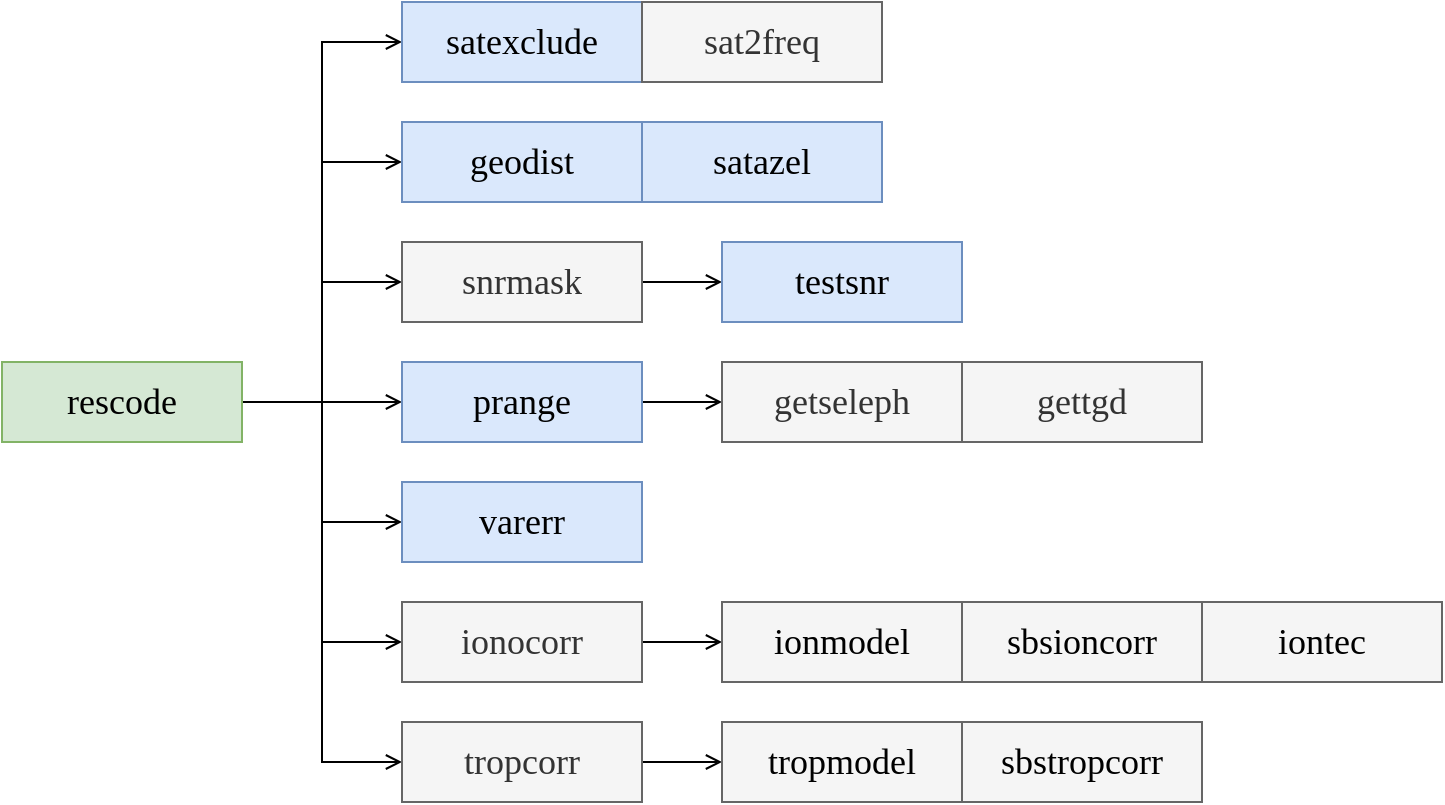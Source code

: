 <mxfile version="24.7.5">
  <diagram name="页-1" id="Page-1">
    <mxGraphModel dx="1050" dy="717" grid="1" gridSize="10" guides="1" tooltips="1" connect="1" arrows="1" fold="1" page="1" pageScale="1" pageWidth="827" pageHeight="1169" math="0" shadow="0">
      <root>
        <mxCell id="0" />
        <mxCell id="1" parent="0" />
        <mxCell id="drlmMoSwprQZvzVxRZc4-89" style="edgeStyle=orthogonalEdgeStyle;rounded=0;orthogonalLoop=1;jettySize=auto;html=1;exitX=1;exitY=0.5;exitDx=0;exitDy=0;entryX=0;entryY=0.5;entryDx=0;entryDy=0;endArrow=open;endFill=0;" edge="1" parent="1" source="drlmMoSwprQZvzVxRZc4-78" target="drlmMoSwprQZvzVxRZc4-79">
          <mxGeometry relative="1" as="geometry" />
        </mxCell>
        <mxCell id="drlmMoSwprQZvzVxRZc4-90" style="edgeStyle=orthogonalEdgeStyle;rounded=0;orthogonalLoop=1;jettySize=auto;html=1;exitX=1;exitY=0.5;exitDx=0;exitDy=0;entryX=0;entryY=0.5;entryDx=0;entryDy=0;endArrow=open;endFill=0;" edge="1" parent="1" source="drlmMoSwprQZvzVxRZc4-78" target="drlmMoSwprQZvzVxRZc4-80">
          <mxGeometry relative="1" as="geometry" />
        </mxCell>
        <mxCell id="drlmMoSwprQZvzVxRZc4-91" style="edgeStyle=orthogonalEdgeStyle;rounded=0;orthogonalLoop=1;jettySize=auto;html=1;exitX=1;exitY=0.5;exitDx=0;exitDy=0;entryX=0;entryY=0.5;entryDx=0;entryDy=0;endArrow=open;endFill=0;" edge="1" parent="1" source="drlmMoSwprQZvzVxRZc4-78" target="drlmMoSwprQZvzVxRZc4-82">
          <mxGeometry relative="1" as="geometry" />
        </mxCell>
        <mxCell id="drlmMoSwprQZvzVxRZc4-92" style="edgeStyle=orthogonalEdgeStyle;rounded=0;orthogonalLoop=1;jettySize=auto;html=1;exitX=1;exitY=0.5;exitDx=0;exitDy=0;entryX=0;entryY=0.5;entryDx=0;entryDy=0;endArrow=open;endFill=0;" edge="1" parent="1" source="drlmMoSwprQZvzVxRZc4-78" target="drlmMoSwprQZvzVxRZc4-86">
          <mxGeometry relative="1" as="geometry" />
        </mxCell>
        <mxCell id="drlmMoSwprQZvzVxRZc4-93" style="edgeStyle=orthogonalEdgeStyle;rounded=0;orthogonalLoop=1;jettySize=auto;html=1;exitX=1;exitY=0.5;exitDx=0;exitDy=0;entryX=0;entryY=0.5;entryDx=0;entryDy=0;endArrow=open;endFill=0;" edge="1" parent="1" source="drlmMoSwprQZvzVxRZc4-78" target="drlmMoSwprQZvzVxRZc4-87">
          <mxGeometry relative="1" as="geometry" />
        </mxCell>
        <mxCell id="drlmMoSwprQZvzVxRZc4-94" style="edgeStyle=orthogonalEdgeStyle;rounded=0;orthogonalLoop=1;jettySize=auto;html=1;exitX=1;exitY=0.5;exitDx=0;exitDy=0;entryX=0;entryY=0.5;entryDx=0;entryDy=0;endArrow=open;endFill=0;" edge="1" parent="1" source="drlmMoSwprQZvzVxRZc4-78" target="drlmMoSwprQZvzVxRZc4-84">
          <mxGeometry relative="1" as="geometry" />
        </mxCell>
        <mxCell id="drlmMoSwprQZvzVxRZc4-95" style="edgeStyle=orthogonalEdgeStyle;rounded=0;orthogonalLoop=1;jettySize=auto;html=1;exitX=1;exitY=0.5;exitDx=0;exitDy=0;entryX=0;entryY=0.5;entryDx=0;entryDy=0;endArrow=open;endFill=0;" edge="1" parent="1" source="drlmMoSwprQZvzVxRZc4-78" target="drlmMoSwprQZvzVxRZc4-88">
          <mxGeometry relative="1" as="geometry" />
        </mxCell>
        <mxCell id="drlmMoSwprQZvzVxRZc4-78" value="&lt;font face=&quot;Lucida Console&quot; style=&quot;font-size: 18px;&quot;&gt;rescode&lt;/font&gt;" style="rounded=0;whiteSpace=wrap;html=1;fillColor=#d5e8d4;strokeColor=#82b366;" vertex="1" parent="1">
          <mxGeometry x="80" y="739" width="120" height="40" as="geometry" />
        </mxCell>
        <mxCell id="drlmMoSwprQZvzVxRZc4-79" value="&lt;span style=&quot;font-family: &amp;quot;Lucida Console&amp;quot;;&quot;&gt;&lt;font style=&quot;font-size: 18px;&quot;&gt;satexclude&lt;/font&gt;&lt;/span&gt;" style="rounded=0;whiteSpace=wrap;html=1;fillColor=#dae8fc;strokeColor=#6c8ebf;" vertex="1" parent="1">
          <mxGeometry x="280" y="559" width="120" height="40" as="geometry" />
        </mxCell>
        <mxCell id="drlmMoSwprQZvzVxRZc4-80" value="&lt;span style=&quot;font-family: &amp;quot;Lucida Console&amp;quot;;&quot;&gt;&lt;font style=&quot;font-size: 18px;&quot;&gt;geodist&lt;/font&gt;&lt;/span&gt;" style="rounded=0;whiteSpace=wrap;html=1;fillColor=#dae8fc;strokeColor=#6c8ebf;" vertex="1" parent="1">
          <mxGeometry x="280" y="619" width="120" height="40" as="geometry" />
        </mxCell>
        <mxCell id="drlmMoSwprQZvzVxRZc4-81" value="&lt;span style=&quot;font-family: &amp;quot;Lucida Console&amp;quot;;&quot;&gt;&lt;font style=&quot;font-size: 18px;&quot;&gt;satazel&lt;/font&gt;&lt;/span&gt;" style="rounded=0;whiteSpace=wrap;html=1;fillColor=#dae8fc;strokeColor=#6c8ebf;" vertex="1" parent="1">
          <mxGeometry x="400" y="619" width="120" height="40" as="geometry" />
        </mxCell>
        <mxCell id="drlmMoSwprQZvzVxRZc4-96" style="edgeStyle=orthogonalEdgeStyle;rounded=0;orthogonalLoop=1;jettySize=auto;html=1;exitX=1;exitY=0.5;exitDx=0;exitDy=0;entryX=0;entryY=0.5;entryDx=0;entryDy=0;endArrow=open;endFill=0;" edge="1" parent="1" source="drlmMoSwprQZvzVxRZc4-82" target="drlmMoSwprQZvzVxRZc4-83">
          <mxGeometry relative="1" as="geometry" />
        </mxCell>
        <mxCell id="drlmMoSwprQZvzVxRZc4-82" value="&lt;span style=&quot;font-family: &amp;quot;Lucida Console&amp;quot;;&quot;&gt;&lt;font style=&quot;font-size: 18px;&quot;&gt;snrmask&lt;/font&gt;&lt;/span&gt;" style="rounded=0;whiteSpace=wrap;html=1;fillColor=#f5f5f5;strokeColor=#666666;fontColor=#333333;" vertex="1" parent="1">
          <mxGeometry x="280" y="679" width="120" height="40" as="geometry" />
        </mxCell>
        <mxCell id="drlmMoSwprQZvzVxRZc4-83" value="&lt;span style=&quot;font-family: &amp;quot;Lucida Console&amp;quot;; font-size: 18px;&quot;&gt;&lt;font style=&quot;font-size: 18px;&quot;&gt;testsnr&lt;/font&gt;&lt;/span&gt;" style="rounded=0;whiteSpace=wrap;html=1;fillColor=#dae8fc;strokeColor=#6c8ebf;fontSize=18;" vertex="1" parent="1">
          <mxGeometry x="440" y="679" width="120" height="40" as="geometry" />
        </mxCell>
        <mxCell id="drlmMoSwprQZvzVxRZc4-105" style="edgeStyle=orthogonalEdgeStyle;rounded=0;orthogonalLoop=1;jettySize=auto;html=1;exitX=1;exitY=0.5;exitDx=0;exitDy=0;entryX=0;entryY=0.5;entryDx=0;entryDy=0;endArrow=open;endFill=0;" edge="1" parent="1" source="drlmMoSwprQZvzVxRZc4-84" target="drlmMoSwprQZvzVxRZc4-99">
          <mxGeometry relative="1" as="geometry" />
        </mxCell>
        <mxCell id="drlmMoSwprQZvzVxRZc4-84" value="&lt;span style=&quot;font-family: &amp;quot;Lucida Console&amp;quot;;&quot;&gt;&lt;font style=&quot;font-size: 18px;&quot;&gt;ionocorr&lt;/font&gt;&lt;/span&gt;" style="rounded=0;whiteSpace=wrap;html=1;fillColor=#f5f5f5;strokeColor=#666666;fontColor=#333333;" vertex="1" parent="1">
          <mxGeometry x="280" y="859" width="120" height="40" as="geometry" />
        </mxCell>
        <mxCell id="drlmMoSwprQZvzVxRZc4-85" value="&lt;font style=&quot;font-size: 18px;&quot; face=&quot;Lucida Console&quot;&gt;sat2freq&lt;/font&gt;" style="rounded=0;whiteSpace=wrap;html=1;fillColor=#f5f5f5;strokeColor=#666666;fontColor=#333333;" vertex="1" parent="1">
          <mxGeometry x="400" y="559" width="120" height="40" as="geometry" />
        </mxCell>
        <mxCell id="drlmMoSwprQZvzVxRZc4-104" style="edgeStyle=orthogonalEdgeStyle;rounded=0;orthogonalLoop=1;jettySize=auto;html=1;exitX=1;exitY=0.5;exitDx=0;exitDy=0;entryX=0;entryY=0.5;entryDx=0;entryDy=0;endArrow=open;endFill=0;" edge="1" parent="1" source="drlmMoSwprQZvzVxRZc4-86" target="drlmMoSwprQZvzVxRZc4-97">
          <mxGeometry relative="1" as="geometry" />
        </mxCell>
        <mxCell id="drlmMoSwprQZvzVxRZc4-86" value="&lt;span style=&quot;font-family: &amp;quot;Lucida Console&amp;quot;;&quot;&gt;&lt;font style=&quot;font-size: 18px;&quot;&gt;prange&lt;/font&gt;&lt;/span&gt;" style="rounded=0;whiteSpace=wrap;html=1;fillColor=#dae8fc;strokeColor=#6c8ebf;" vertex="1" parent="1">
          <mxGeometry x="280" y="739" width="120" height="40" as="geometry" />
        </mxCell>
        <mxCell id="drlmMoSwprQZvzVxRZc4-87" value="&lt;span style=&quot;font-family: &amp;quot;Lucida Console&amp;quot;;&quot;&gt;&lt;font style=&quot;font-size: 18px;&quot;&gt;varerr&lt;/font&gt;&lt;/span&gt;" style="rounded=0;whiteSpace=wrap;html=1;fillColor=#dae8fc;strokeColor=#6c8ebf;" vertex="1" parent="1">
          <mxGeometry x="280" y="799" width="120" height="40" as="geometry" />
        </mxCell>
        <mxCell id="drlmMoSwprQZvzVxRZc4-106" style="edgeStyle=orthogonalEdgeStyle;rounded=0;orthogonalLoop=1;jettySize=auto;html=1;exitX=1;exitY=0.5;exitDx=0;exitDy=0;entryX=0;entryY=0.5;entryDx=0;entryDy=0;endArrow=open;endFill=0;" edge="1" parent="1" source="drlmMoSwprQZvzVxRZc4-88" target="drlmMoSwprQZvzVxRZc4-101">
          <mxGeometry relative="1" as="geometry" />
        </mxCell>
        <mxCell id="drlmMoSwprQZvzVxRZc4-88" value="&lt;span style=&quot;font-family: &amp;quot;Lucida Console&amp;quot;;&quot;&gt;&lt;font style=&quot;font-size: 18px;&quot;&gt;tropcorr&lt;/font&gt;&lt;/span&gt;" style="rounded=0;whiteSpace=wrap;html=1;fillColor=#f5f5f5;strokeColor=#666666;fontColor=#333333;" vertex="1" parent="1">
          <mxGeometry x="280" y="919" width="120" height="40" as="geometry" />
        </mxCell>
        <mxCell id="drlmMoSwprQZvzVxRZc4-97" value="&lt;span style=&quot;font-size: 18px;&quot;&gt;&lt;font face=&quot;Lucida Console&quot;&gt;getseleph&lt;/font&gt;&lt;/span&gt;" style="rounded=0;whiteSpace=wrap;html=1;fillColor=#f5f5f5;strokeColor=#666666;fontColor=#333333;fontSize=18;" vertex="1" parent="1">
          <mxGeometry x="440" y="739" width="120" height="40" as="geometry" />
        </mxCell>
        <mxCell id="drlmMoSwprQZvzVxRZc4-98" value="&lt;span style=&quot;font-family: &amp;quot;Lucida Console&amp;quot;; font-size: 18px;&quot;&gt;gettgd&lt;/span&gt;" style="rounded=0;whiteSpace=wrap;html=1;fillColor=#f5f5f5;strokeColor=#666666;fontColor=#333333;fontSize=18;" vertex="1" parent="1">
          <mxGeometry x="560" y="739" width="120" height="40" as="geometry" />
        </mxCell>
        <mxCell id="drlmMoSwprQZvzVxRZc4-99" value="&lt;span style=&quot;color: rgb(0, 0, 0); font-family: &amp;quot;Lucida Console&amp;quot;; font-size: 18px;&quot;&gt;ionmodel&lt;/span&gt;" style="rounded=0;whiteSpace=wrap;html=1;fillColor=#f5f5f5;strokeColor=#666666;fontColor=#333333;fontSize=18;" vertex="1" parent="1">
          <mxGeometry x="440" y="859" width="120" height="40" as="geometry" />
        </mxCell>
        <mxCell id="drlmMoSwprQZvzVxRZc4-100" value="&lt;span style=&quot;color: rgb(0, 0, 0); font-family: &amp;quot;Lucida Console&amp;quot;; font-size: 18px;&quot;&gt;sbsioncorr&lt;/span&gt;" style="rounded=0;whiteSpace=wrap;html=1;fillColor=#f5f5f5;strokeColor=#666666;fontColor=#333333;fontSize=18;" vertex="1" parent="1">
          <mxGeometry x="560" y="859" width="120" height="40" as="geometry" />
        </mxCell>
        <mxCell id="drlmMoSwprQZvzVxRZc4-101" value="&lt;span style=&quot;color: rgb(0, 0, 0); font-family: &amp;quot;Lucida Console&amp;quot;; font-size: 18px;&quot;&gt;tropmodel&lt;/span&gt;" style="rounded=0;whiteSpace=wrap;html=1;fillColor=#f5f5f5;strokeColor=#666666;fontColor=#333333;fontSize=18;" vertex="1" parent="1">
          <mxGeometry x="440" y="919" width="120" height="40" as="geometry" />
        </mxCell>
        <mxCell id="drlmMoSwprQZvzVxRZc4-102" value="&lt;span style=&quot;color: rgb(0, 0, 0); font-family: &amp;quot;Lucida Console&amp;quot;; font-size: 18px;&quot;&gt;sbstropcorr&lt;/span&gt;" style="rounded=0;whiteSpace=wrap;html=1;fillColor=#f5f5f5;strokeColor=#666666;fontColor=#333333;fontSize=18;" vertex="1" parent="1">
          <mxGeometry x="560" y="919" width="120" height="40" as="geometry" />
        </mxCell>
        <mxCell id="drlmMoSwprQZvzVxRZc4-103" value="&lt;span style=&quot;color: rgb(0, 0, 0); font-family: &amp;quot;Lucida Console&amp;quot;; font-size: 18px;&quot;&gt;iontec&lt;/span&gt;" style="rounded=0;whiteSpace=wrap;html=1;fillColor=#f5f5f5;strokeColor=#666666;fontColor=#333333;fontSize=18;" vertex="1" parent="1">
          <mxGeometry x="680" y="859" width="120" height="40" as="geometry" />
        </mxCell>
      </root>
    </mxGraphModel>
  </diagram>
</mxfile>
